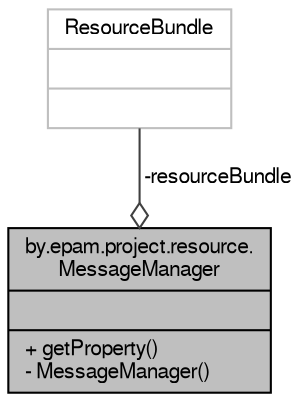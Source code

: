 digraph "by.epam.project.resource.MessageManager"
{
  bgcolor="transparent";
  edge [fontname="FreeSans",fontsize="10",labelfontname="FreeSans",labelfontsize="10"];
  node [fontname="FreeSans",fontsize="10",shape=record];
  Node1 [label="{by.epam.project.resource.\lMessageManager\n||+ getProperty()\l- MessageManager()\l}",height=0.2,width=0.4,color="black", fillcolor="grey75", style="filled", fontcolor="black"];
  Node2 -> Node1 [color="grey25",fontsize="10",style="solid",label=" -resourceBundle" ,arrowhead="odiamond",fontname="FreeSans"];
  Node2 [label="{ResourceBundle\n||}",height=0.2,width=0.4,color="grey75"];
}
